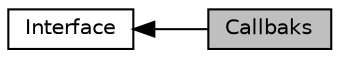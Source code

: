 digraph "Callbaks"
{
  edge [fontname="Helvetica",fontsize="10",labelfontname="Helvetica",labelfontsize="10"];
  node [fontname="Helvetica",fontsize="10",shape=record];
  rankdir=LR;
  Node0 [label="Callbaks",height=0.2,width=0.4,color="black", fillcolor="grey75", style="filled", fontcolor="black"];
  Node1 [label="Interface",height=0.2,width=0.4,color="black", fillcolor="white", style="filled",URL="$group__IRCInterface.html"];
  Node1->Node0 [shape=plaintext, dir="back", style="solid"];
}
